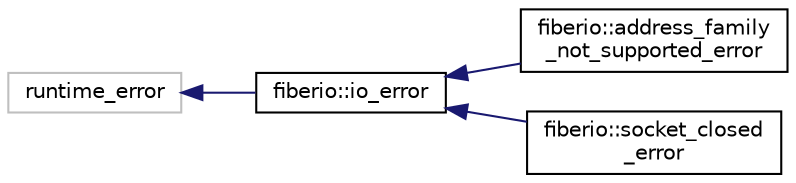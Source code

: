 digraph "Graphical Class Hierarchy"
{
  edge [fontname="Helvetica",fontsize="10",labelfontname="Helvetica",labelfontsize="10"];
  node [fontname="Helvetica",fontsize="10",shape=record];
  rankdir="LR";
  Node3 [label="runtime_error",height=0.2,width=0.4,color="grey75", fillcolor="white", style="filled"];
  Node3 -> Node0 [dir="back",color="midnightblue",fontsize="10",style="solid",fontname="Helvetica"];
  Node0 [label="fiberio::io_error",height=0.2,width=0.4,color="black", fillcolor="white", style="filled",URL="$classfiberio_1_1io__error.html",tooltip="This is thrown on I/O errors. "];
  Node0 -> Node1 [dir="back",color="midnightblue",fontsize="10",style="solid",fontname="Helvetica"];
  Node1 [label="fiberio::address_family\l_not_supported_error",height=0.2,width=0.4,color="black", fillcolor="white", style="filled",URL="$classfiberio_1_1address__family__not__supported__error.html",tooltip="Thrown when e.g. trying to use IPv6 and it&#39;s not supported on the system. "];
  Node0 -> Node2 [dir="back",color="midnightblue",fontsize="10",style="solid",fontname="Helvetica"];
  Node2 [label="fiberio::socket_closed\l_error",height=0.2,width=0.4,color="black", fillcolor="white", style="filled",URL="$classfiberio_1_1socket__closed__error.html",tooltip="This is thrown when something fails because the connection was closed. "];
}
